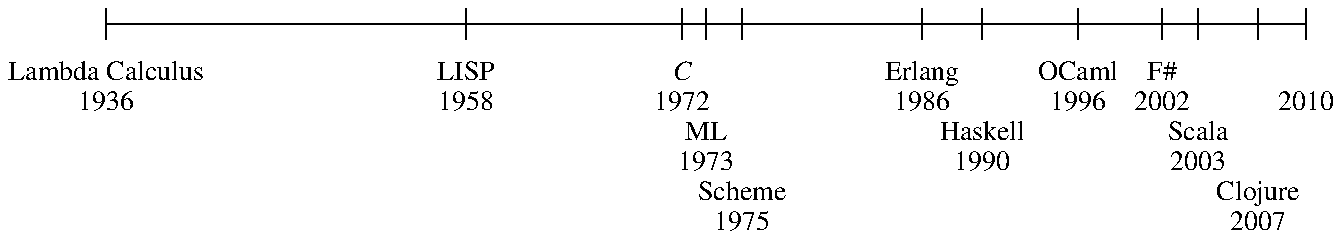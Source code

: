 .PS
maxpswid=22
maxpsht=17
linewid=6;
lineht=0.15;
firstlineoffset = -0.25
lineoffset = 0.15
vertstart = 0.075
define spot {
line at $2 <Time.start, Time.end> + (0,vertstart); 
$1 at $2 <Time.start,Time.end> + (0, firstlineoffset - ($4*lineoffset));
$3 at $2 <Time.start,Time.end> + (0, firstlineoffset - (($4+1)*lineoffset));
}

Time: line;
down;
spot("Lambda Calculus", 0, "1936", 0);
spot("LISP", 3/10, "1958", 0);
spot("\fIC\fP", 0.48, "1972", 0);
spot("ML", 5/10, "1973", 2);
spot("Scheme", 0.53, "1975",4);
spot("Erlang", 0.68, "1986",0);
spot("Haskell", 0.73, "1990",2);
spot("OCaml", 0.81, "1996",0);
spot("F#", 0.88, "2002", 0);
spot("Scala", 0.91, "2003",2);
spot("Clojure", 0.96, "2007", 4);
spot("" ,1, "2010",0);
.PE
